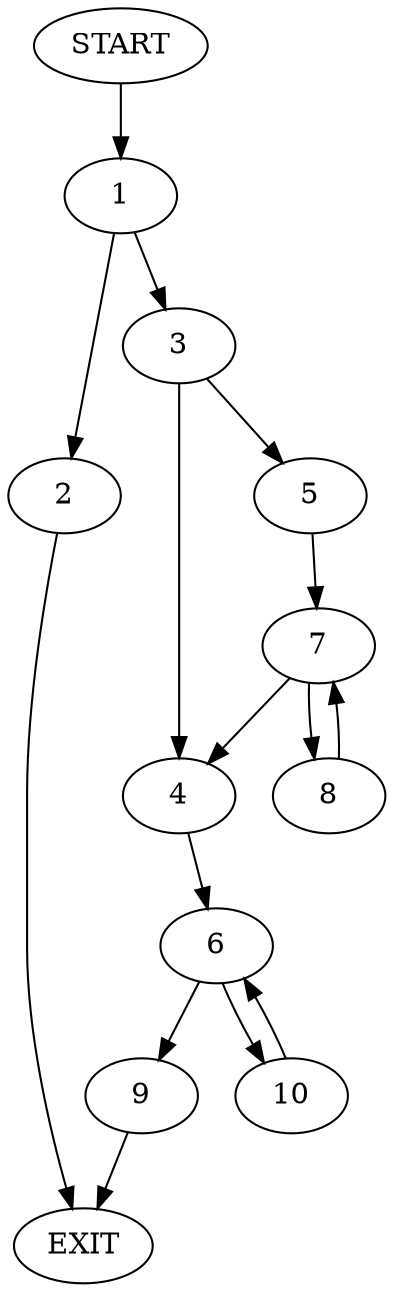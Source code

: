 digraph {
0 [label="START"]
11 [label="EXIT"]
0 -> 1
1 -> 2
1 -> 3
3 -> 4
3 -> 5
2 -> 11
4 -> 6
5 -> 7
7 -> 4
7 -> 8
8 -> 7
6 -> 9
6 -> 10
9 -> 11
10 -> 6
}
